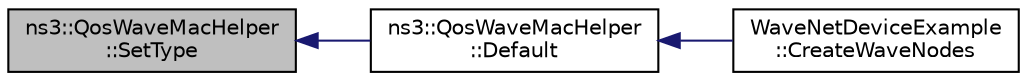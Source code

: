 digraph "ns3::QosWaveMacHelper::SetType"
{
  edge [fontname="Helvetica",fontsize="10",labelfontname="Helvetica",labelfontsize="10"];
  node [fontname="Helvetica",fontsize="10",shape=record];
  rankdir="LR";
  Node1 [label="ns3::QosWaveMacHelper\l::SetType",height=0.2,width=0.4,color="black", fillcolor="grey75", style="filled", fontcolor="black"];
  Node1 -> Node2 [dir="back",color="midnightblue",fontsize="10",style="solid"];
  Node2 [label="ns3::QosWaveMacHelper\l::Default",height=0.2,width=0.4,color="black", fillcolor="white", style="filled",URL="$d3/d4c/classns3_1_1QosWaveMacHelper.html#a12973824f14c56cc9109149c825b89f5"];
  Node2 -> Node3 [dir="back",color="midnightblue",fontsize="10",style="solid"];
  Node3 [label="WaveNetDeviceExample\l::CreateWaveNodes",height=0.2,width=0.4,color="black", fillcolor="white", style="filled",URL="$d2/dcc/classWaveNetDeviceExample.html#a825285810121c865230f6fafe6428081",tooltip="Create WAVE nodes function. "];
}
